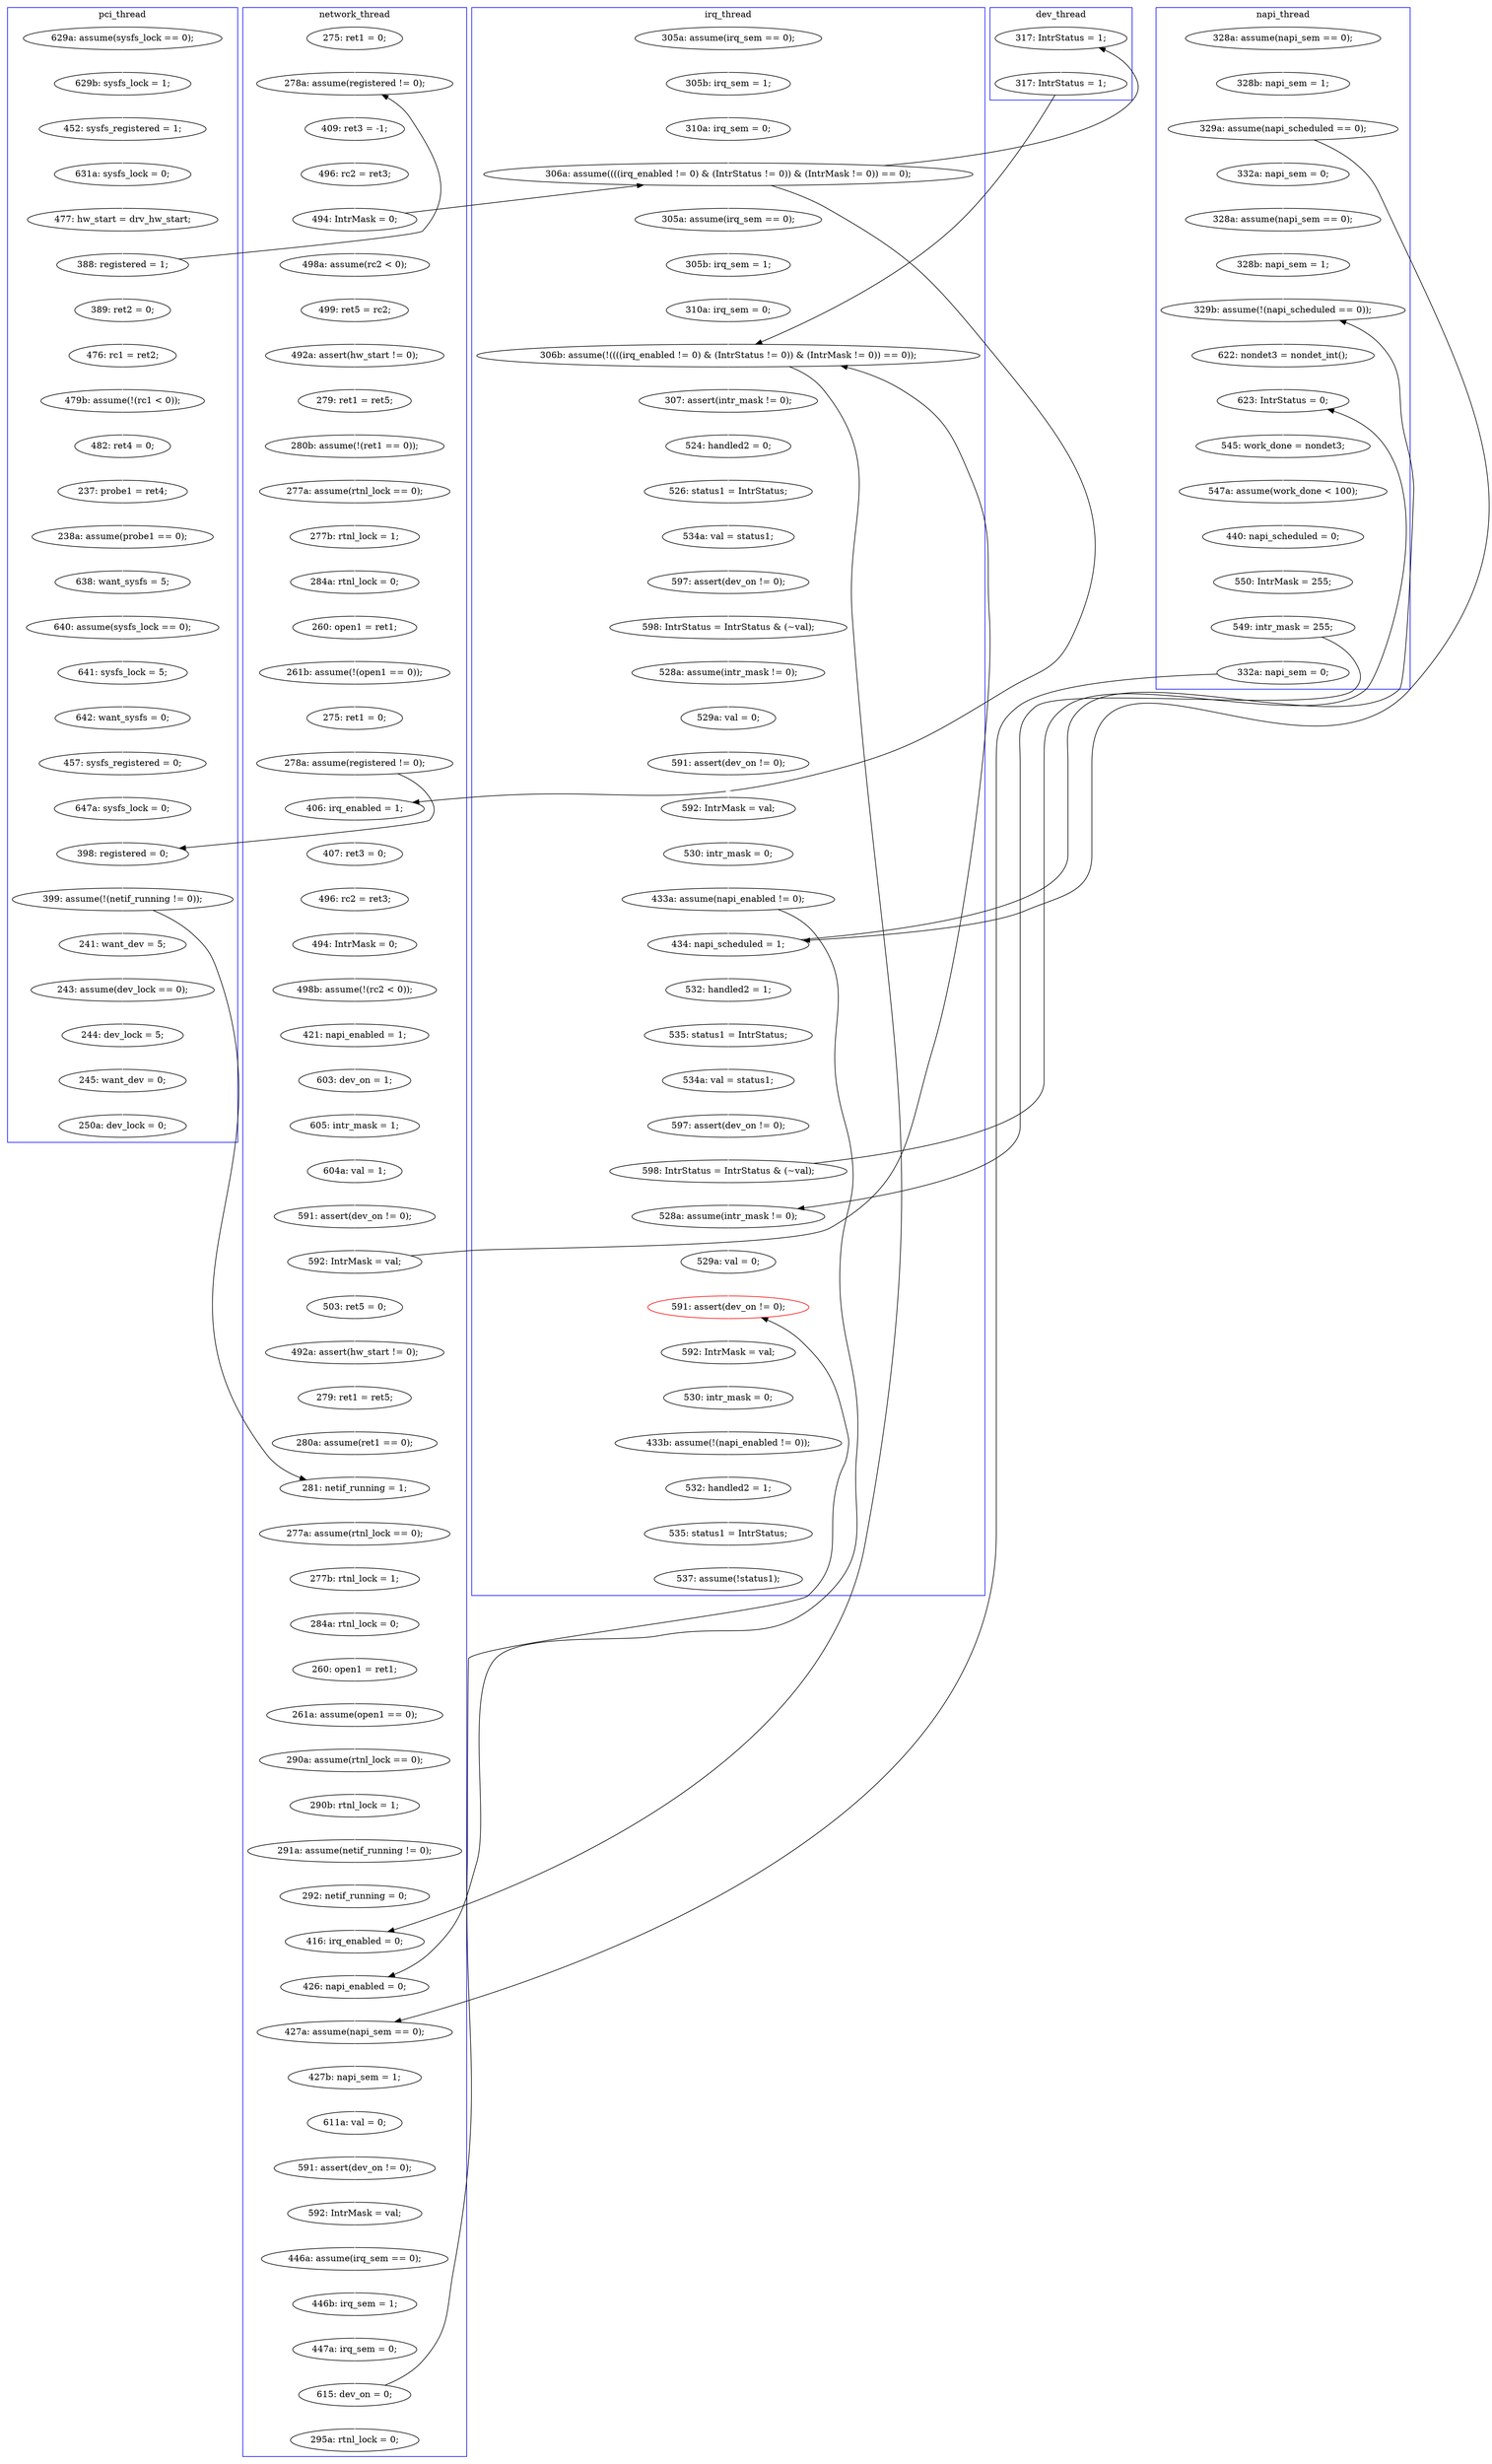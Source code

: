 digraph Counterexample {
	157 -> 158 [color = white, style = solid]
	252 -> 259 [color = white, style = solid]
	211 -> 213 [color = white, style = solid]
	158 -> 199 [color = white, style = solid]
	242 -> 244 [color = white, style = solid]
	97 -> 132 [color = white, style = solid]
	267 -> 270 [color = white, style = solid]
	213 -> 214 [color = white, style = solid]
	288 -> 290 [color = white, style = solid]
	189 -> 234 [color = white, style = solid]
	228 -> 229 [color = white, style = solid]
	122 -> 252 [color = white, style = solid]
	150 -> 153 [color = white, style = solid]
	41 -> 46 [color = white, style = solid]
	66 -> 75 [color = white, style = solid]
	112 -> 113 [color = white, style = solid]
	322 -> 325 [color = white, style = solid]
	184 -> 186 [color = white, style = solid]
	146 -> 148 [color = white, style = solid]
	80 -> 81 [color = white, style = solid]
	106 -> 144 [color = black, style = solid, constraint = false]
	264 -> 267 [color = white, style = solid]
	113 -> 114 [color = white, style = solid]
	269 -> 276 [color = white, style = solid]
	119 -> 121 [color = white, style = solid]
	177 -> 180 [color = white, style = solid]
	304 -> 314 [color = black, style = solid, constraint = false]
	231 -> 232 [color = white, style = solid]
	158 -> 181 [color = black, style = solid, constraint = false]
	81 -> 82 [color = white, style = solid]
	225 -> 228 [color = white, style = solid]
	261 -> 264 [color = white, style = solid]
	251 -> 310 [color = white, style = solid]
	87 -> 90 [color = white, style = solid]
	235 -> 248 [color = white, style = solid]
	191 -> 192 [color = white, style = solid]
	34 -> 39 [color = white, style = solid]
	59 -> 66 [color = white, style = solid]
	251 -> 260 [color = black, style = solid, constraint = false]
	296 -> 297 [color = white, style = solid]
	106 -> 191 [color = white, style = solid]
	274 -> 310 [color = black, style = solid, constraint = false]
	214 -> 219 [color = white, style = solid]
	64 -> 65 [color = white, style = solid]
	237 -> 241 [color = white, style = solid]
	224 -> 225 [color = white, style = solid]
	127 -> 157 [color = white, style = solid]
	90 -> 111 [color = white, style = solid]
	145 -> 146 [color = white, style = solid]
	280 -> 283 [color = black, style = solid, constraint = false]
	76 -> 78 [color = white, style = solid]
	283 -> 284 [color = white, style = solid]
	284 -> 288 [color = white, style = solid]
	210 -> 213 [color = black, style = solid, constraint = false]
	242 -> 252 [color = black, style = solid, constraint = false]
	165 -> 166 [color = white, style = solid]
	282 -> 283 [color = white, style = solid]
	248 -> 269 [color = white, style = solid]
	134 -> 144 [color = white, style = solid]
	46 -> 119 [color = white, style = solid]
	219 -> 220 [color = white, style = solid]
	40 -> 41 [color = white, style = solid]
	114 -> 117 [color = white, style = solid]
	276 -> 282 [color = white, style = solid]
	213 -> 276 [color = black, style = solid, constraint = false]
	61 -> 64 [color = white, style = solid]
	180 -> 181 [color = white, style = solid]
	244 -> 245 [color = white, style = solid]
	51 -> 56 [color = white, style = solid]
	86 -> 91 [color = white, style = solid]
	148 -> 150 [color = white, style = solid]
	175 -> 176 [color = white, style = solid]
	111 -> 112 [color = white, style = solid]
	325 -> 326 [color = white, style = solid]
	78 -> 106 [color = black, style = solid, constraint = false]
	47 -> 51 [color = white, style = solid]
	132 -> 134 [color = white, style = solid]
	326 -> 332 [color = white, style = solid]
	56 -> 66 [color = black, style = solid, constraint = false]
	222 -> 224 [color = white, style = solid]
	75 -> 76 [color = white, style = solid]
	314 -> 316 [color = white, style = solid]
	200 -> 201 [color = white, style = solid]
	103 -> 104 [color = white, style = solid]
	56 -> 57 [color = white, style = solid]
	259 -> 260 [color = white, style = solid]
	247 -> 250 [color = white, style = solid]
	46 -> 242 [color = black, style = solid, constraint = false]
	160 -> 162 [color = white, style = solid]
	170 -> 210 [color = white, style = solid]
	297 -> 298 [color = white, style = solid]
	144 -> 145 [color = white, style = solid]
	311 -> 314 [color = white, style = solid]
	181 -> 182 [color = white, style = solid]
	117 -> 127 [color = white, style = solid]
	201 -> 202 [color = white, style = solid]
	91 -> 92 [color = white, style = solid]
	245 -> 247 [color = white, style = solid]
	260 -> 261 [color = white, style = solid]
	274 -> 280 [color = white, style = solid]
	162 -> 163 [color = white, style = solid]
	229 -> 231 [color = white, style = solid]
	202 -> 203 [color = white, style = solid]
	250 -> 251 [color = white, style = solid]
	93 -> 94 [color = white, style = solid]
	304 -> 309 [color = white, style = solid]
	78 -> 80 [color = white, style = solid]
	270 -> 274 [color = white, style = solid]
	163 -> 165 [color = white, style = solid]
	310 -> 311 [color = white, style = solid]
	290 -> 291 [color = white, style = solid]
	65 -> 87 [color = white, style = solid]
	83 -> 86 [color = white, style = solid]
	134 -> 157 [color = black, style = solid, constraint = false]
	39 -> 47 [color = white, style = solid]
	199 -> 200 [color = white, style = solid]
	241 -> 282 [color = black, style = solid, constraint = false]
	176 -> 177 [color = white, style = solid]
	318 -> 322 [color = white, style = solid]
	220 -> 222 [color = white, style = solid]
	104 -> 106 [color = white, style = solid]
	192 -> 211 [color = white, style = solid]
	82 -> 83 [color = white, style = solid]
	291 -> 296 [color = white, style = solid]
	186 -> 189 [color = white, style = solid]
	166 -> 175 [color = white, style = solid]
	182 -> 183 [color = white, style = solid]
	166 -> 213 [color = black, style = solid, constraint = false]
	298 -> 304 [color = white, style = solid]
	234 -> 235 [color = white, style = solid]
	241 -> 242 [color = white, style = solid]
	102 -> 103 [color = white, style = solid]
	121 -> 122 [color = white, style = solid]
	94 -> 97 [color = white, style = solid]
	232 -> 237 [color = white, style = solid]
	57 -> 61 [color = white, style = solid]
	106 -> 170 [color = black, style = solid, constraint = false]
	183 -> 184 [color = white, style = solid]
	153 -> 160 [color = white, style = solid]
	316 -> 318 [color = white, style = solid]
	33 -> 34 [color = white, style = solid]
	92 -> 93 [color = white, style = solid]
	subgraph cluster7 {
		label = dev_thread
		color = blue
		170  [label = "317: IntrStatus = 1;"]
		210  [label = "317: IntrStatus = 1;"]
	}
	subgraph cluster4 {
		label = napi_thread
		color = blue
		267  [label = "440: napi_scheduled = 0;"]
		280  [label = "332a: napi_sem = 0;"]
		46  [label = "329a: assume(napi_scheduled == 0);"]
		121  [label = "328a: assume(napi_sem == 0);"]
		270  [label = "550: IntrMask = 255;"]
		40  [label = "328a: assume(napi_sem == 0);"]
		122  [label = "328b: napi_sem = 1;"]
		260  [label = "623: IntrStatus = 0;"]
		119  [label = "332a: napi_sem = 0;"]
		274  [label = "549: intr_mask = 255;"]
		264  [label = "547a: assume(work_done < 100);"]
		252  [label = "329b: assume(!(napi_scheduled == 0));"]
		259  [label = "622: nondet3 = nondet_int();"]
		41  [label = "328b: napi_sem = 1;"]
		261  [label = "545: work_done = nondet3;"]
	}
	subgraph cluster3 {
		label = irq_thread
		color = blue
		229  [label = "529a: val = 0;"]
		219  [label = "524: handled2 = 0;"]
		213  [label = "306b: assume(!((((irq_enabled != 0) & (IntrStatus != 0)) & (IntrMask != 0)) == 0));"]
		244  [label = "532: handled2 = 1;"]
		104  [label = "310a: irq_sem = 0;"]
		222  [label = "534a: val = status1;"]
		224  [label = "597: assert(dev_on != 0);"]
		322  [label = "433b: assume(!(napi_enabled != 0));"]
		106  [label = "306a: assume((((irq_enabled != 0) & (IntrStatus != 0)) & (IntrMask != 0)) == 0);"]
		225  [label = "598: IntrStatus = IntrStatus & (~val);"]
		220  [label = "526: status1 = IntrStatus;"]
		325  [label = "532: handled2 = 1;"]
		316  [label = "592: IntrMask = val;"]
		251  [label = "598: IntrStatus = IntrStatus & (~val);"]
		247  [label = "534a: val = status1;"]
		326  [label = "535: status1 = IntrStatus;"]
		311  [label = "529a: val = 0;"]
		310  [label = "528a: assume(intr_mask != 0);"]
		232  [label = "592: IntrMask = val;"]
		231  [label = "591: assert(dev_on != 0);"]
		192  [label = "305b: irq_sem = 1;"]
		241  [label = "433a: assume(napi_enabled != 0);"]
		245  [label = "535: status1 = IntrStatus;"]
		102  [label = "305a: assume(irq_sem == 0);"]
		314  [label = "591: assert(dev_on != 0);", color = red]
		242  [label = "434: napi_scheduled = 1;"]
		318  [label = "530: intr_mask = 0;"]
		237  [label = "530: intr_mask = 0;"]
		214  [label = "307: assert(intr_mask != 0);"]
		228  [label = "528a: assume(intr_mask != 0);"]
		332  [label = "537: assume(!status1);"]
		250  [label = "597: assert(dev_on != 0);"]
		211  [label = "310a: irq_sem = 0;"]
		103  [label = "305b: irq_sem = 1;"]
		191  [label = "305a: assume(irq_sem == 0);"]
	}
	subgraph cluster1 {
		label = pci_thread
		color = blue
		39  [label = "452: sysfs_registered = 1;"]
		201  [label = "244: dev_lock = 5;"]
		51  [label = "477: hw_start = drv_hw_start;"]
		113  [label = "641: sysfs_lock = 5;"]
		34  [label = "629b: sysfs_lock = 1;"]
		111  [label = "638: want_sysfs = 5;"]
		157  [label = "398: registered = 0;"]
		87  [label = "237: probe1 = ret4;"]
		90  [label = "238a: assume(probe1 == 0);"]
		64  [label = "479b: assume(!(rc1 < 0));"]
		114  [label = "642: want_sysfs = 0;"]
		56  [label = "388: registered = 1;"]
		117  [label = "457: sysfs_registered = 0;"]
		202  [label = "245: want_dev = 0;"]
		158  [label = "399: assume(!(netif_running != 0));"]
		57  [label = "389: ret2 = 0;"]
		112  [label = "640: assume(sysfs_lock == 0);"]
		65  [label = "482: ret4 = 0;"]
		33  [label = "629a: assume(sysfs_lock == 0);"]
		203  [label = "250a: dev_lock = 0;"]
		200  [label = "243: assume(dev_lock == 0);"]
		127  [label = "647a: sysfs_lock = 0;"]
		199  [label = "241: want_dev = 5;"]
		61  [label = "476: rc1 = ret2;"]
		47  [label = "631a: sysfs_lock = 0;"]
	}
	subgraph cluster2 {
		label = network_thread
		color = blue
		75  [label = "409: ret3 = -1;"]
		276  [label = "416: irq_enabled = 0;"]
		132  [label = "275: ret1 = 0;"]
		166  [label = "592: IntrMask = val;"]
		83  [label = "279: ret1 = ret5;"]
		177  [label = "279: ret1 = ret5;"]
		78  [label = "494: IntrMask = 0;"]
		234  [label = "290a: assume(rtnl_lock == 0);"]
		282  [label = "426: napi_enabled = 0;"]
		291  [label = "592: IntrMask = val;"]
		288  [label = "611a: val = 0;"]
		76  [label = "496: rc2 = ret3;"]
		144  [label = "406: irq_enabled = 1;"]
		309  [label = "295a: rtnl_lock = 0;"]
		248  [label = "291a: assume(netif_running != 0);"]
		186  [label = "260: open1 = ret1;"]
		82  [label = "492a: assert(hw_start != 0);"]
		81  [label = "499: ret5 = rc2;"]
		181  [label = "281: netif_running = 1;"]
		66  [label = "278a: assume(registered != 0);"]
		180  [label = "280a: assume(ret1 == 0);"]
		150  [label = "498b: assume(!(rc2 < 0));"]
		269  [label = "292: netif_running = 0;"]
		94  [label = "260: open1 = ret1;"]
		146  [label = "496: rc2 = ret3;"]
		182  [label = "277a: assume(rtnl_lock == 0);"]
		189  [label = "261a: assume(open1 == 0);"]
		290  [label = "591: assert(dev_on != 0);"]
		165  [label = "591: assert(dev_on != 0);"]
		92  [label = "277b: rtnl_lock = 1;"]
		153  [label = "421: napi_enabled = 1;"]
		160  [label = "603: dev_on = 1;"]
		235  [label = "290b: rtnl_lock = 1;"]
		297  [label = "446b: irq_sem = 1;"]
		284  [label = "427b: napi_sem = 1;"]
		163  [label = "604a: val = 1;"]
		80  [label = "498a: assume(rc2 < 0);"]
		148  [label = "494: IntrMask = 0;"]
		59  [label = "275: ret1 = 0;"]
		175  [label = "503: ret5 = 0;"]
		162  [label = "605: intr_mask = 1;"]
		134  [label = "278a: assume(registered != 0);"]
		93  [label = "284a: rtnl_lock = 0;"]
		283  [label = "427a: assume(napi_sem == 0);"]
		91  [label = "277a: assume(rtnl_lock == 0);"]
		145  [label = "407: ret3 = 0;"]
		176  [label = "492a: assert(hw_start != 0);"]
		296  [label = "446a: assume(irq_sem == 0);"]
		298  [label = "447a: irq_sem = 0;"]
		184  [label = "284a: rtnl_lock = 0;"]
		97  [label = "261b: assume(!(open1 == 0));"]
		86  [label = "280b: assume(!(ret1 == 0));"]
		304  [label = "615: dev_on = 0;"]
		183  [label = "277b: rtnl_lock = 1;"]
	}
}